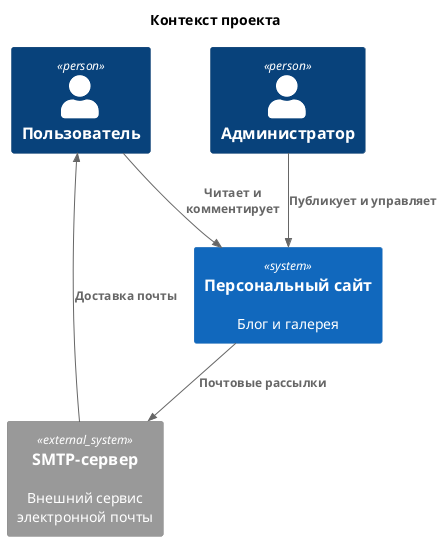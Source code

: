 @startuml context

!include <C4/C4_Context>

title Контекст проекта

Person(user, "Пользователь")
Person(admin, "Администратор")
System(website, "Персональный сайт", "Блог и галерея")
System_Ext(smtp, "SMTP-сервер", "Внешний сервис электронной почты")

Rel(admin, website, "Публикует и управляет")
Rel(user, website, "Читает и комментирует")
Rel(website, smtp, "Почтовые рассылки")
Rel(smtp, user, "Доставка почты")

@enduml